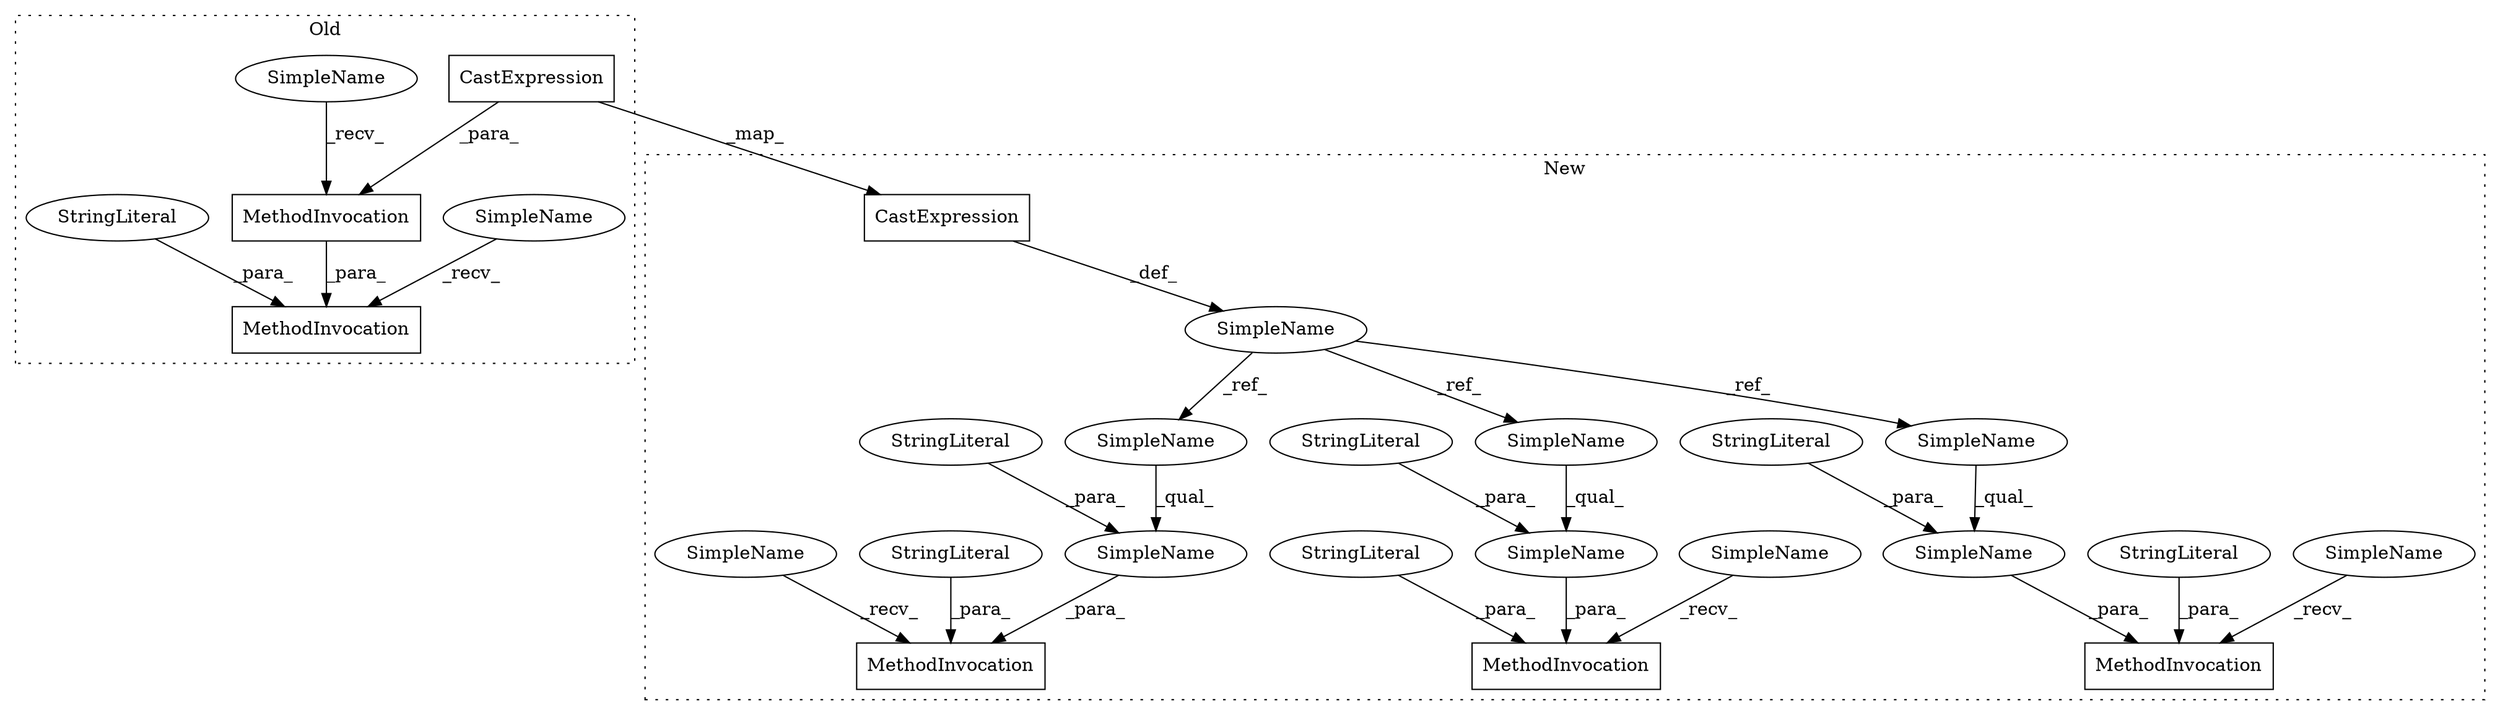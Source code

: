 digraph G {
subgraph cluster0 {
1 [label="CastExpression" a="11" s="4722" l="14" shape="box"];
6 [label="MethodInvocation" a="32" s="4713,4779" l="9,1" shape="box"];
7 [label="MethodInvocation" a="32" s="4656,4780" l="6,1" shape="box"];
9 [label="SimpleName" a="42" s="4649" l="6" shape="ellipse"];
17 [label="SimpleName" a="42" s="4705" l="7" shape="ellipse"];
26 [label="StringLiteral" a="45" s="4662" l="41" shape="ellipse"];
label = "Old";
style="dotted";
}
subgraph cluster1 {
2 [label="CastExpression" a="11" s="5067" l="14" shape="box"];
3 [label="MethodInvocation" a="32" s="5146,5186" l="6,1" shape="box"];
4 [label="MethodInvocation" a="32" s="5209,5264" l="6,1" shape="box"];
5 [label="MethodInvocation" a="32" s="5287,5323" l="6,1" shape="box"];
8 [label="SimpleName" a="42" s="5051" l="13" shape="ellipse"];
10 [label="SimpleName" a="42" s="5241" l="13" shape="ellipse"];
11 [label="SimpleName" a="42" s="5280" l="6" shape="ellipse"];
12 [label="SimpleName" a="42" s="5165" l="13" shape="ellipse"];
13 [label="SimpleName" a="42" s="5241,5263" l="14,1" shape="ellipse"];
14 [label="SimpleName" a="42" s="5139" l="6" shape="ellipse"];
15 [label="SimpleName" a="42" s="5202" l="6" shape="ellipse"];
16 [label="SimpleName" a="42" s="5299,5322" l="14,1" shape="ellipse"];
18 [label="SimpleName" a="42" s="5299" l="13" shape="ellipse"];
19 [label="SimpleName" a="42" s="5165,5185" l="14,1" shape="ellipse"];
20 [label="StringLiteral" a="45" s="5152" l="11" shape="ellipse"];
21 [label="StringLiteral" a="45" s="5215" l="24" shape="ellipse"];
22 [label="StringLiteral" a="45" s="5179" l="6" shape="ellipse"];
23 [label="StringLiteral" a="45" s="5313" l="9" shape="ellipse"];
24 [label="StringLiteral" a="45" s="5293" l="4" shape="ellipse"];
25 [label="StringLiteral" a="45" s="5255" l="8" shape="ellipse"];
label = "New";
style="dotted";
}
1 -> 6 [label="_para_"];
1 -> 2 [label="_map_"];
2 -> 8 [label="_def_"];
6 -> 7 [label="_para_"];
8 -> 10 [label="_ref_"];
8 -> 12 [label="_ref_"];
8 -> 18 [label="_ref_"];
9 -> 7 [label="_recv_"];
10 -> 13 [label="_qual_"];
11 -> 5 [label="_recv_"];
12 -> 19 [label="_qual_"];
13 -> 4 [label="_para_"];
14 -> 3 [label="_recv_"];
15 -> 4 [label="_recv_"];
16 -> 5 [label="_para_"];
17 -> 6 [label="_recv_"];
18 -> 16 [label="_qual_"];
19 -> 3 [label="_para_"];
20 -> 3 [label="_para_"];
21 -> 4 [label="_para_"];
22 -> 19 [label="_para_"];
23 -> 16 [label="_para_"];
24 -> 5 [label="_para_"];
25 -> 13 [label="_para_"];
26 -> 7 [label="_para_"];
}